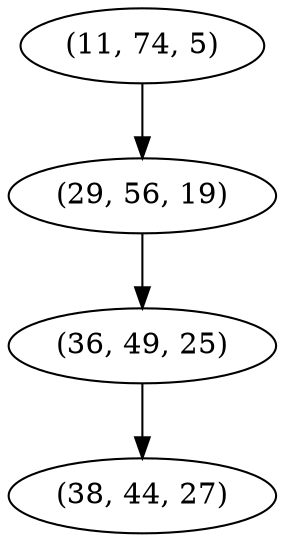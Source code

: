 digraph tree {
    "(11, 74, 5)";
    "(29, 56, 19)";
    "(36, 49, 25)";
    "(38, 44, 27)";
    "(11, 74, 5)" -> "(29, 56, 19)";
    "(29, 56, 19)" -> "(36, 49, 25)";
    "(36, 49, 25)" -> "(38, 44, 27)";
}
